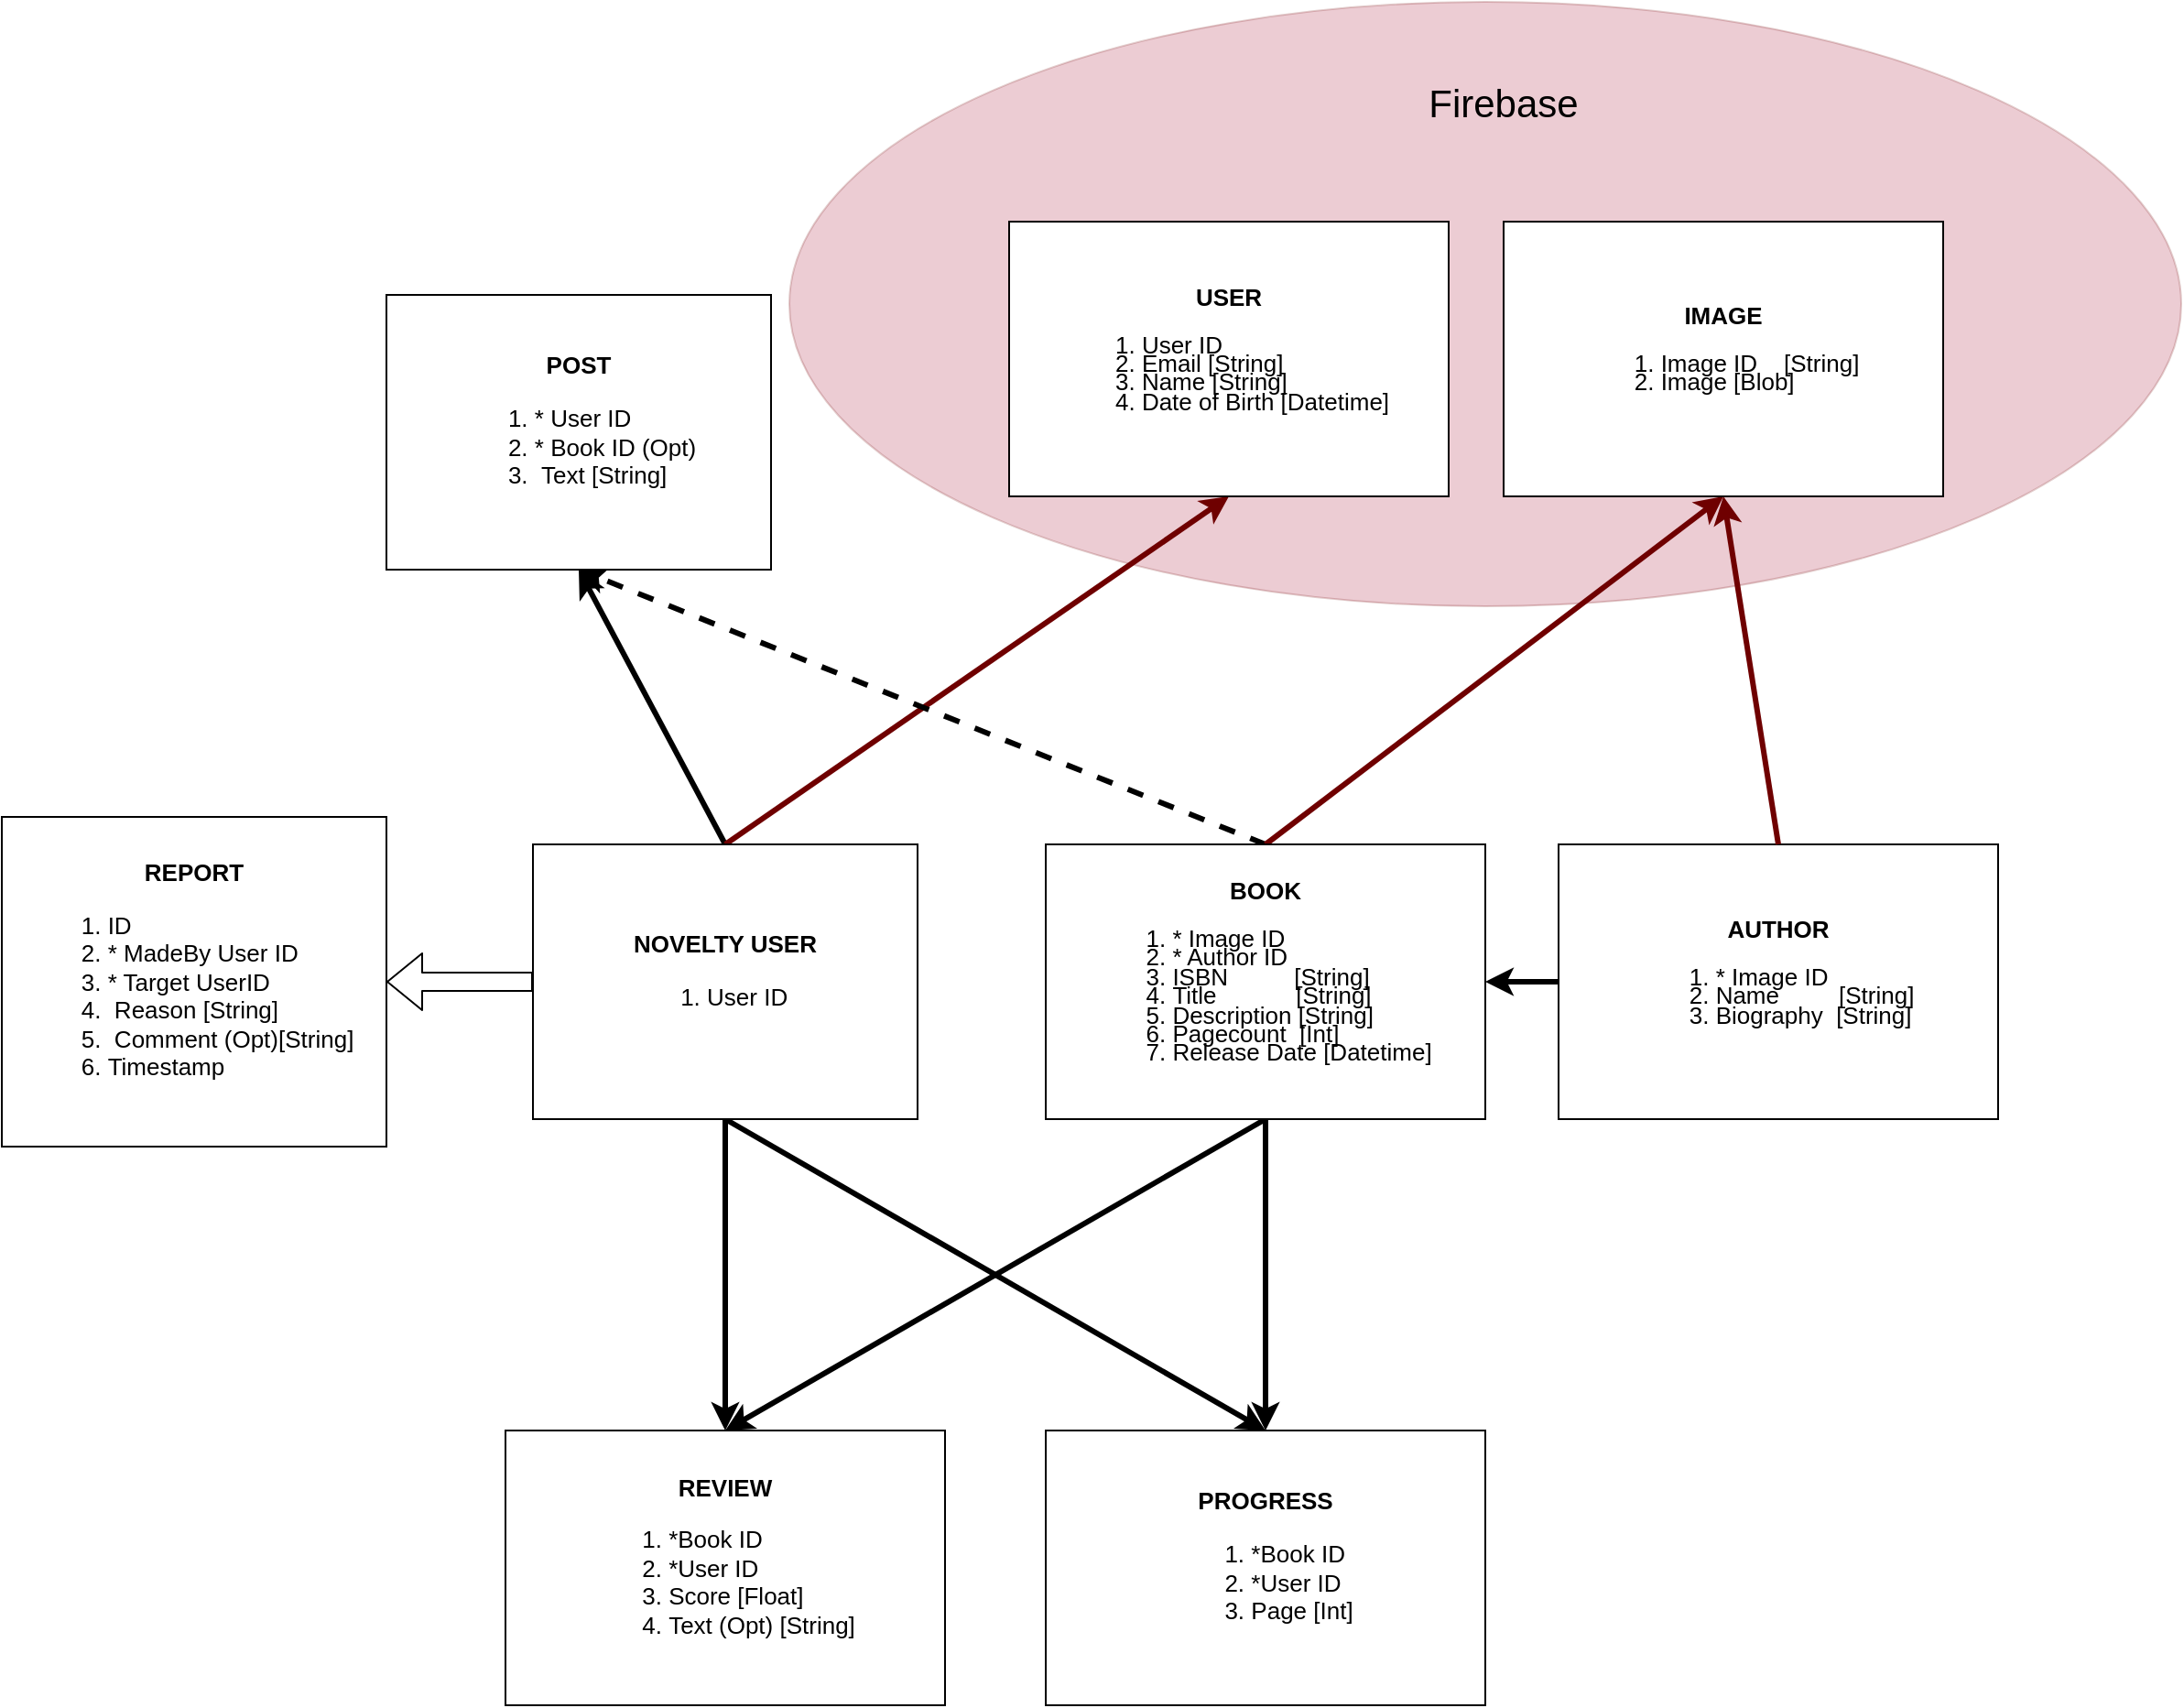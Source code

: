 <mxfile>
    <diagram id="UO7OXJk-Yy_kNFdSAnm9" name="Page-1">
        <mxGraphModel dx="2010" dy="1602" grid="1" gridSize="10" guides="1" tooltips="1" connect="1" arrows="1" fold="1" page="1" pageScale="1" pageWidth="850" pageHeight="1100" math="0" shadow="0">
            <root>
                <mxCell id="0"/>
                <mxCell id="1" parent="0"/>
                <mxCell id="23" value="" style="ellipse;whiteSpace=wrap;html=1;fillColor=#a20025;opacity=20;fontColor=#ffffff;strokeColor=#6F0000;" parent="1" vertex="1">
                    <mxGeometry x="220" y="-380" width="760" height="330" as="geometry"/>
                </mxCell>
                <mxCell id="11" style="edgeStyle=none;html=1;exitX=0.5;exitY=0;exitDx=0;exitDy=0;entryX=0.5;entryY=1;entryDx=0;entryDy=0;fontSize=13;strokeWidth=3;" parent="1" source="2" target="7" edge="1">
                    <mxGeometry relative="1" as="geometry"/>
                </mxCell>
                <mxCell id="12" style="edgeStyle=none;html=1;exitX=0.5;exitY=1;exitDx=0;exitDy=0;entryX=0.5;entryY=0;entryDx=0;entryDy=0;fontSize=13;strokeWidth=3;" parent="1" source="2" target="4" edge="1">
                    <mxGeometry relative="1" as="geometry"/>
                </mxCell>
                <mxCell id="13" style="edgeStyle=none;html=1;exitX=0.5;exitY=1;exitDx=0;exitDy=0;entryX=0.5;entryY=0;entryDx=0;entryDy=0;fontSize=13;strokeWidth=3;" parent="1" source="2" target="8" edge="1">
                    <mxGeometry relative="1" as="geometry"/>
                </mxCell>
                <mxCell id="18" style="edgeStyle=none;html=1;exitX=0;exitY=0.5;exitDx=0;exitDy=0;entryX=1;entryY=0.5;entryDx=0;entryDy=0;strokeColor=default;fontSize=13;shape=flexArrow;" parent="1" source="2" target="17" edge="1">
                    <mxGeometry relative="1" as="geometry"/>
                </mxCell>
                <mxCell id="22" style="edgeStyle=none;html=1;exitX=0.5;exitY=0;exitDx=0;exitDy=0;entryX=0.5;entryY=1;entryDx=0;entryDy=0;strokeWidth=3;fillColor=#a20025;strokeColor=#6F0000;" parent="1" source="2" target="21" edge="1">
                    <mxGeometry relative="1" as="geometry"/>
                </mxCell>
                <mxCell id="2" value="&lt;font style=&quot;font-size: 13px;&quot;&gt;&lt;b&gt;NOVELTY USER&lt;/b&gt;&lt;br&gt;&lt;/font&gt;&lt;ol style=&quot;font-size: 13px;&quot;&gt;&lt;li style=&quot;text-align: justify;&quot;&gt;&lt;font style=&quot;font-size: 13px;&quot;&gt;User ID&lt;/font&gt;&lt;/li&gt;&lt;/ol&gt;" style="rounded=0;whiteSpace=wrap;html=1;align=center;" parent="1" vertex="1">
                    <mxGeometry x="80" y="80" width="210" height="150" as="geometry"/>
                </mxCell>
                <mxCell id="14" style="edgeStyle=none;html=1;exitX=0.5;exitY=1;exitDx=0;exitDy=0;entryX=0.5;entryY=0;entryDx=0;entryDy=0;fontSize=13;strokeWidth=3;" parent="1" source="3" target="4" edge="1">
                    <mxGeometry relative="1" as="geometry"/>
                </mxCell>
                <mxCell id="15" style="edgeStyle=none;html=1;exitX=0.5;exitY=0;exitDx=0;exitDy=0;entryX=0.5;entryY=1;entryDx=0;entryDy=0;fontSize=13;strokeColor=default;dashed=1;strokeWidth=3;" parent="1" source="3" target="7" edge="1">
                    <mxGeometry relative="1" as="geometry"/>
                </mxCell>
                <mxCell id="16" style="edgeStyle=none;html=1;exitX=0.5;exitY=1;exitDx=0;exitDy=0;entryX=0.5;entryY=0;entryDx=0;entryDy=0;strokeColor=default;fontSize=13;strokeWidth=3;" parent="1" source="3" target="8" edge="1">
                    <mxGeometry relative="1" as="geometry"/>
                </mxCell>
                <mxCell id="20" style="edgeStyle=none;html=1;exitX=0.5;exitY=0;exitDx=0;exitDy=0;entryX=0.5;entryY=1;entryDx=0;entryDy=0;fillColor=#a20025;strokeColor=#6F0000;strokeWidth=3;" parent="1" source="3" target="19" edge="1">
                    <mxGeometry relative="1" as="geometry"/>
                </mxCell>
                <mxCell id="3" value="&lt;font style=&quot;font-size: 13px;&quot;&gt;&lt;b style=&quot;&quot;&gt;BOOK&lt;/b&gt;&lt;br&gt;&lt;/font&gt;&lt;ol style=&quot;line-height: 80%; font-size: 13px;&quot;&gt;&lt;li style=&quot;text-align: left;&quot;&gt;&lt;font style=&quot;font-size: 13px;&quot;&gt;* Image ID&lt;/font&gt;&lt;/li&gt;&lt;li style=&quot;text-align: left;&quot;&gt;* Author ID&lt;/li&gt;&lt;li style=&quot;text-align: left;&quot;&gt;&lt;font style=&quot;font-size: 13px;&quot;&gt;ISBN&amp;nbsp; &amp;nbsp; &amp;nbsp; &amp;nbsp; &amp;nbsp; [String]&lt;/font&gt;&lt;/li&gt;&lt;li style=&quot;text-align: left;&quot;&gt;&lt;font style=&quot;font-size: 13px;&quot;&gt;Title&amp;nbsp; &amp;nbsp; &amp;nbsp; &amp;nbsp; &amp;nbsp; &amp;nbsp; [String]&lt;/font&gt;&lt;/li&gt;&lt;li style=&quot;text-align: left;&quot;&gt;&lt;font style=&quot;font-size: 13px;&quot;&gt;Description [String]&lt;/font&gt;&lt;/li&gt;&lt;li style=&quot;text-align: left;&quot;&gt;Pagecount&amp;nbsp; [Int]&lt;/li&gt;&lt;li style=&quot;text-align: left;&quot;&gt;Release Date [Datetime]&lt;/li&gt;&lt;/ol&gt;" style="rounded=0;whiteSpace=wrap;html=1;align=center;" parent="1" vertex="1">
                    <mxGeometry x="360" y="80" width="240" height="150" as="geometry"/>
                </mxCell>
                <mxCell id="4" value="&lt;span style=&quot;font-size: 13px;&quot;&gt;&lt;b&gt;REVIEW&lt;br&gt;&lt;/b&gt;&lt;ol&gt;&lt;li style=&quot;text-align: left;&quot;&gt;*Book ID&lt;/li&gt;&lt;li style=&quot;text-align: left;&quot;&gt;*User ID&lt;/li&gt;&lt;li style=&quot;text-align: left;&quot;&gt;Score [Float]&lt;/li&gt;&lt;li style=&quot;text-align: left;&quot;&gt;Text (Opt) [String]&lt;/li&gt;&lt;/ol&gt;&lt;/span&gt;" style="rounded=0;whiteSpace=wrap;html=1;align=center;" parent="1" vertex="1">
                    <mxGeometry x="65" y="400" width="240" height="150" as="geometry"/>
                </mxCell>
                <mxCell id="7" value="&lt;font style=&quot;font-size: 13px;&quot;&gt;&lt;b&gt;POST&lt;/b&gt;&lt;br&gt;&lt;/font&gt;&lt;ol style=&quot;font-size: 13px;&quot;&gt;&lt;li style=&quot;text-align: justify;&quot;&gt;&lt;font style=&quot;font-size: 13px;&quot;&gt;* User ID&lt;/font&gt;&lt;/li&gt;&lt;li style=&quot;text-align: justify;&quot;&gt;&lt;font style=&quot;font-size: 13px;&quot;&gt;* Book ID (Opt)&lt;/font&gt;&lt;/li&gt;&lt;li style=&quot;text-align: justify;&quot;&gt;&lt;font style=&quot;font-size: 13px;&quot;&gt;&amp;nbsp;Text [String]&lt;/font&gt;&lt;/li&gt;&lt;/ol&gt;" style="rounded=0;whiteSpace=wrap;html=1;align=center;" parent="1" vertex="1">
                    <mxGeometry y="-220" width="210" height="150" as="geometry"/>
                </mxCell>
                <mxCell id="8" value="&lt;span style=&quot;font-size: 13px;&quot;&gt;&lt;b&gt;PROGRESS&lt;br&gt;&lt;/b&gt;&lt;ol&gt;&lt;li style=&quot;text-align: left;&quot;&gt;*Book ID&lt;/li&gt;&lt;li style=&quot;text-align: left;&quot;&gt;*User ID&lt;/li&gt;&lt;li style=&quot;text-align: left;&quot;&gt;Page [Int]&lt;/li&gt;&lt;/ol&gt;&lt;/span&gt;" style="rounded=0;whiteSpace=wrap;html=1;align=center;" parent="1" vertex="1">
                    <mxGeometry x="360" y="400" width="240" height="150" as="geometry"/>
                </mxCell>
                <mxCell id="17" value="&lt;font style=&quot;font-size: 13px;&quot;&gt;&lt;b&gt;REPORT&lt;/b&gt;&lt;br&gt;&lt;/font&gt;&lt;ol style=&quot;font-size: 13px;&quot;&gt;&lt;li style=&quot;text-align: justify;&quot;&gt;&lt;font style=&quot;font-size: 13px;&quot;&gt;ID&lt;/font&gt;&lt;/li&gt;&lt;li style=&quot;text-align: justify;&quot;&gt;&lt;font style=&quot;font-size: 13px;&quot;&gt;* MadeBy User ID&lt;/font&gt;&lt;/li&gt;&lt;li style=&quot;text-align: justify;&quot;&gt;&lt;font style=&quot;font-size: 13px;&quot;&gt;* Target UserID&lt;/font&gt;&lt;/li&gt;&lt;li style=&quot;text-align: justify;&quot;&gt;&amp;nbsp;Reason [String]&lt;/li&gt;&lt;li style=&quot;text-align: justify;&quot;&gt;&amp;nbsp;Comment (Opt)[String]&lt;/li&gt;&lt;li style=&quot;text-align: justify;&quot;&gt;Timestamp&lt;/li&gt;&lt;/ol&gt;" style="rounded=0;whiteSpace=wrap;html=1;align=center;" parent="1" vertex="1">
                    <mxGeometry x="-210" y="65" width="210" height="180" as="geometry"/>
                </mxCell>
                <mxCell id="19" value="&lt;font style=&quot;font-size: 13px;&quot;&gt;&lt;b style=&quot;&quot;&gt;IMAGE&lt;/b&gt;&lt;br&gt;&lt;/font&gt;&lt;ol style=&quot;line-height: 80%; font-size: 13px;&quot;&gt;&lt;li style=&quot;text-align: left;&quot;&gt;&lt;font style=&quot;font-size: 13px;&quot;&gt;Image ID&amp;nbsp; &amp;nbsp; [String]&lt;/font&gt;&lt;/li&gt;&lt;li style=&quot;text-align: left;&quot;&gt;Image [Blob]&lt;/li&gt;&lt;/ol&gt;" style="rounded=0;whiteSpace=wrap;html=1;align=center;" parent="1" vertex="1">
                    <mxGeometry x="610" y="-260" width="240" height="150" as="geometry"/>
                </mxCell>
                <mxCell id="21" value="&lt;font style=&quot;font-size: 13px;&quot;&gt;&lt;b style=&quot;&quot;&gt;USER&lt;/b&gt;&lt;br&gt;&lt;/font&gt;&lt;ol style=&quot;line-height: 80%; font-size: 13px;&quot;&gt;&lt;li style=&quot;text-align: left;&quot;&gt;&lt;font style=&quot;font-size: 13px;&quot;&gt;User ID&lt;/font&gt;&lt;/li&gt;&lt;li style=&quot;text-align: left;&quot;&gt;Email [String]&lt;/li&gt;&lt;li style=&quot;text-align: left;&quot;&gt;Name [String]&lt;/li&gt;&lt;li style=&quot;text-align: left;&quot;&gt;Date of Birth [Datetime]&lt;/li&gt;&lt;/ol&gt;" style="rounded=0;whiteSpace=wrap;html=1;align=center;" parent="1" vertex="1">
                    <mxGeometry x="340" y="-260" width="240" height="150" as="geometry"/>
                </mxCell>
                <mxCell id="24" value="&lt;font style=&quot;font-size: 21px;&quot;&gt;Firebase&lt;/font&gt;" style="text;strokeColor=none;align=center;fillColor=none;html=1;verticalAlign=middle;whiteSpace=wrap;rounded=0;opacity=20;" parent="1" vertex="1">
                    <mxGeometry x="530" y="-350" width="160" height="50" as="geometry"/>
                </mxCell>
                <mxCell id="25" value="&lt;font style=&quot;font-size: 13px;&quot;&gt;&lt;b style=&quot;&quot;&gt;AUTHOR&lt;/b&gt;&lt;br&gt;&lt;/font&gt;&lt;ol style=&quot;line-height: 80%; font-size: 13px;&quot;&gt;&lt;li style=&quot;text-align: left;&quot;&gt;* Image ID&lt;/li&gt;&lt;li style=&quot;text-align: left;&quot;&gt;Name&amp;nbsp; &amp;nbsp; &amp;nbsp; &amp;nbsp; &amp;nbsp;[String]&lt;/li&gt;&lt;li style=&quot;text-align: left;&quot;&gt;&lt;font style=&quot;font-size: 13px;&quot;&gt;Biography&amp;nbsp; [String]&lt;/font&gt;&lt;/li&gt;&lt;/ol&gt;" style="rounded=0;whiteSpace=wrap;html=1;align=center;" vertex="1" parent="1">
                    <mxGeometry x="640" y="80" width="240" height="150" as="geometry"/>
                </mxCell>
                <mxCell id="26" style="edgeStyle=none;html=1;exitX=0.5;exitY=0;exitDx=0;exitDy=0;entryX=0.5;entryY=1;entryDx=0;entryDy=0;fillColor=#a20025;strokeColor=#6F0000;strokeWidth=3;" edge="1" parent="1" source="25" target="19">
                    <mxGeometry relative="1" as="geometry">
                        <mxPoint x="490.0" y="90" as="sourcePoint"/>
                        <mxPoint x="740.0" y="-100" as="targetPoint"/>
                    </mxGeometry>
                </mxCell>
                <mxCell id="28" style="edgeStyle=none;html=1;exitX=0;exitY=0.5;exitDx=0;exitDy=0;entryX=1;entryY=0.5;entryDx=0;entryDy=0;strokeColor=default;fontSize=13;strokeWidth=3;" edge="1" parent="1" source="25" target="3">
                    <mxGeometry relative="1" as="geometry">
                        <mxPoint x="490.0" y="240" as="sourcePoint"/>
                        <mxPoint x="490.0" y="410" as="targetPoint"/>
                    </mxGeometry>
                </mxCell>
            </root>
        </mxGraphModel>
    </diagram>
</mxfile>